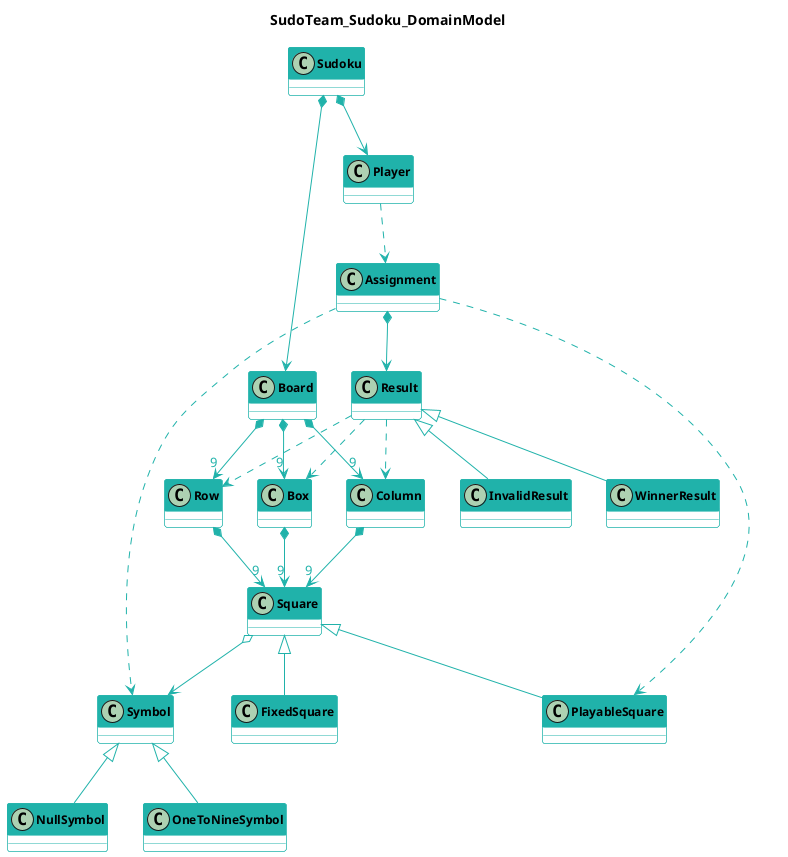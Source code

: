 @startuml SudoTeam_Sudoku_DomainModel

title SudoTeam_Sudoku_DomainModel

!define MAIN LightSeaGreen
skinparam Class {
	BackgroundColor	White
	BorderColor	MAIN
	FontName	Segoe UI
	FontSize	14
    FontStyle bold
    FontColor Black
	HeaderBackgroundColor MAIN
    ArrowColor MAIN
    ArrowFontColor MAIN
    AttributeFontSize 12
}
skinparam roundcorner 5
skinparam stereotypeCBackgroundColor White
skinparam stereotypeEBackgroundColor Red
skinparam stereotypeABackgroundColor Aqua
skinparam classAttributeIconSize 0

Sudoku *--> Player
Sudoku *--> Board

Board *--> "9" Column
Board *--> "9" Row
Board *--> "9" Box

Column *-->"9" Square
Row *-->"9" Square
Box *-->"9" Square

Square o--> Symbol
Square <|-- PlayableSquare
Square <|-- FixedSquare

Player ..> Assignment
Assignment ..> PlayableSquare
Assignment ..> Symbol
Assignment *--> Result

Result <|-- WinnerResult
Result <|-- InvalidResult
Result ..> Column
Result ..> Row
Result ..> Box

Symbol <|-- NullSymbol
Symbol <|-- OneToNineSymbol

@enduml
